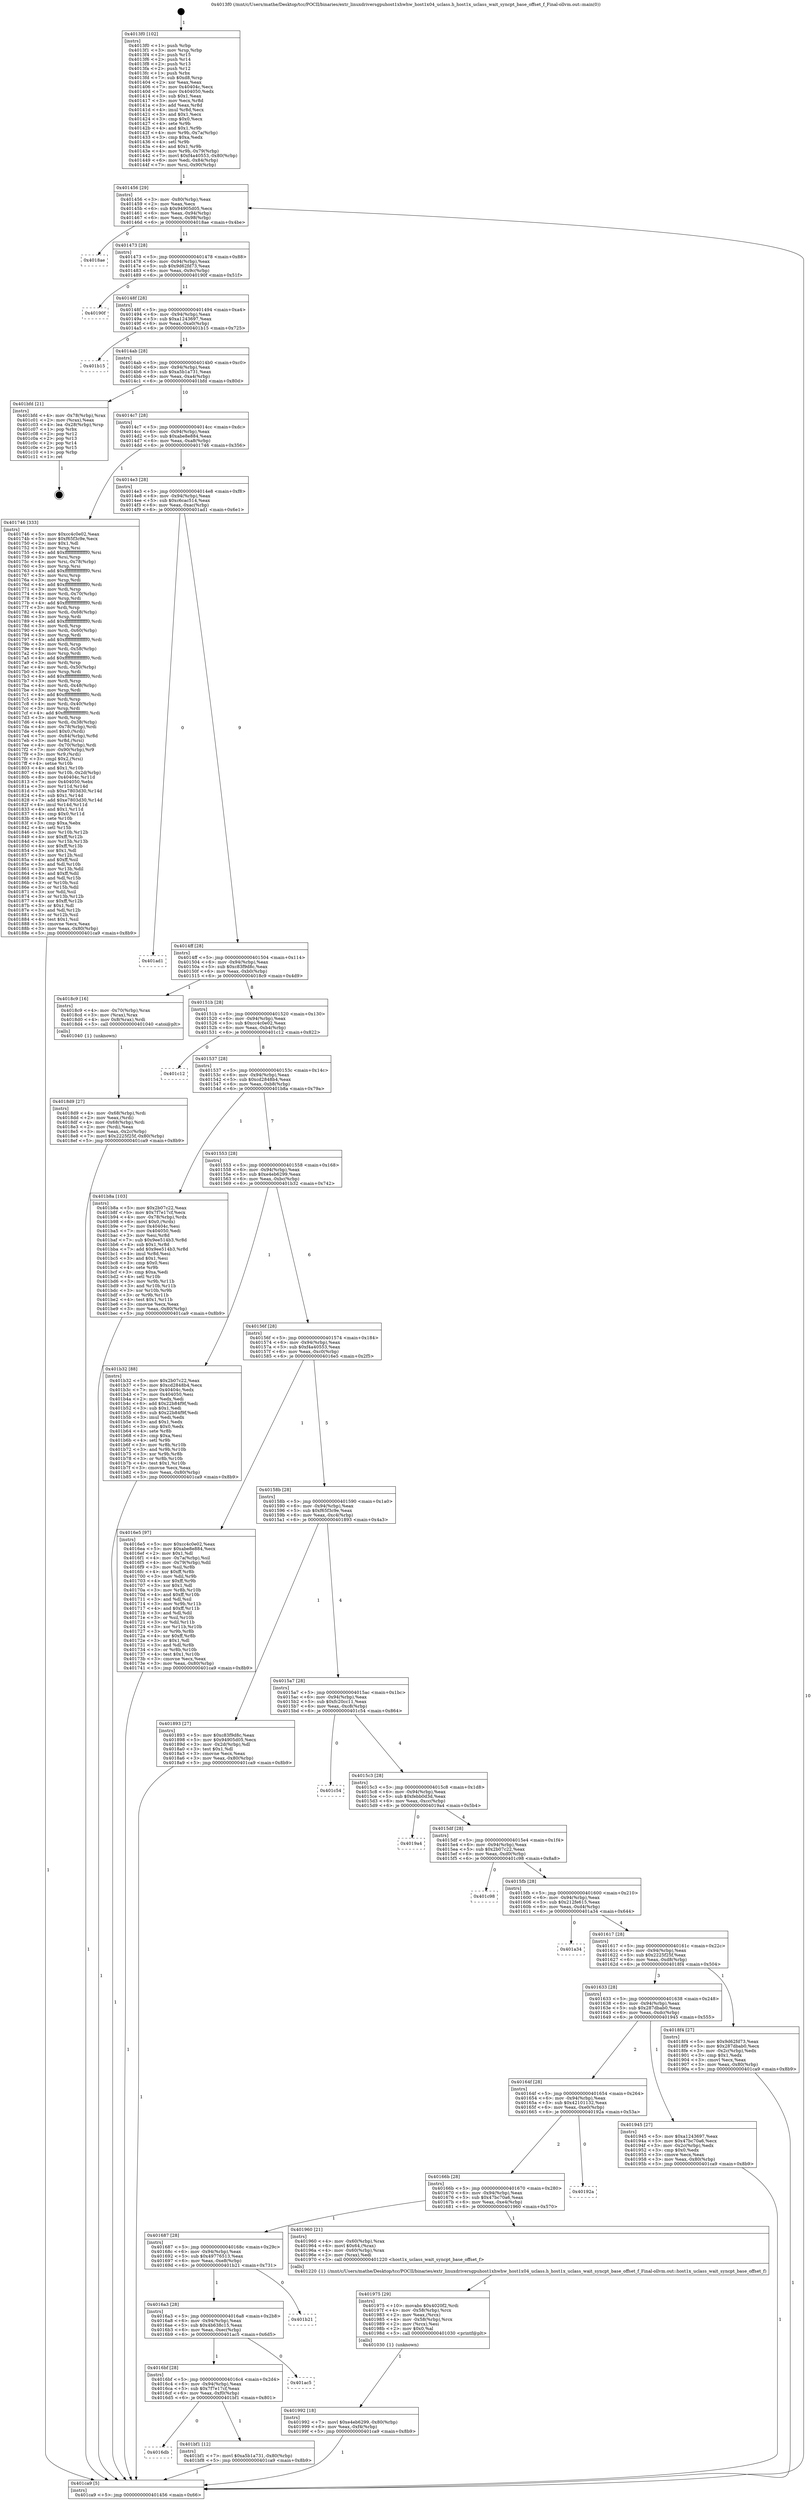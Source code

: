 digraph "0x4013f0" {
  label = "0x4013f0 (/mnt/c/Users/mathe/Desktop/tcc/POCII/binaries/extr_linuxdriversgpuhost1xhwhw_host1x04_uclass.h_host1x_uclass_wait_syncpt_base_offset_f_Final-ollvm.out::main(0))"
  labelloc = "t"
  node[shape=record]

  Entry [label="",width=0.3,height=0.3,shape=circle,fillcolor=black,style=filled]
  "0x401456" [label="{
     0x401456 [29]\l
     | [instrs]\l
     &nbsp;&nbsp;0x401456 \<+3\>: mov -0x80(%rbp),%eax\l
     &nbsp;&nbsp;0x401459 \<+2\>: mov %eax,%ecx\l
     &nbsp;&nbsp;0x40145b \<+6\>: sub $0x94905d05,%ecx\l
     &nbsp;&nbsp;0x401461 \<+6\>: mov %eax,-0x94(%rbp)\l
     &nbsp;&nbsp;0x401467 \<+6\>: mov %ecx,-0x98(%rbp)\l
     &nbsp;&nbsp;0x40146d \<+6\>: je 00000000004018ae \<main+0x4be\>\l
  }"]
  "0x4018ae" [label="{
     0x4018ae\l
  }", style=dashed]
  "0x401473" [label="{
     0x401473 [28]\l
     | [instrs]\l
     &nbsp;&nbsp;0x401473 \<+5\>: jmp 0000000000401478 \<main+0x88\>\l
     &nbsp;&nbsp;0x401478 \<+6\>: mov -0x94(%rbp),%eax\l
     &nbsp;&nbsp;0x40147e \<+5\>: sub $0x9d62fd73,%eax\l
     &nbsp;&nbsp;0x401483 \<+6\>: mov %eax,-0x9c(%rbp)\l
     &nbsp;&nbsp;0x401489 \<+6\>: je 000000000040190f \<main+0x51f\>\l
  }"]
  Exit [label="",width=0.3,height=0.3,shape=circle,fillcolor=black,style=filled,peripheries=2]
  "0x40190f" [label="{
     0x40190f\l
  }", style=dashed]
  "0x40148f" [label="{
     0x40148f [28]\l
     | [instrs]\l
     &nbsp;&nbsp;0x40148f \<+5\>: jmp 0000000000401494 \<main+0xa4\>\l
     &nbsp;&nbsp;0x401494 \<+6\>: mov -0x94(%rbp),%eax\l
     &nbsp;&nbsp;0x40149a \<+5\>: sub $0xa1243697,%eax\l
     &nbsp;&nbsp;0x40149f \<+6\>: mov %eax,-0xa0(%rbp)\l
     &nbsp;&nbsp;0x4014a5 \<+6\>: je 0000000000401b15 \<main+0x725\>\l
  }"]
  "0x4016db" [label="{
     0x4016db\l
  }", style=dashed]
  "0x401b15" [label="{
     0x401b15\l
  }", style=dashed]
  "0x4014ab" [label="{
     0x4014ab [28]\l
     | [instrs]\l
     &nbsp;&nbsp;0x4014ab \<+5\>: jmp 00000000004014b0 \<main+0xc0\>\l
     &nbsp;&nbsp;0x4014b0 \<+6\>: mov -0x94(%rbp),%eax\l
     &nbsp;&nbsp;0x4014b6 \<+5\>: sub $0xa5b1a731,%eax\l
     &nbsp;&nbsp;0x4014bb \<+6\>: mov %eax,-0xa4(%rbp)\l
     &nbsp;&nbsp;0x4014c1 \<+6\>: je 0000000000401bfd \<main+0x80d\>\l
  }"]
  "0x401bf1" [label="{
     0x401bf1 [12]\l
     | [instrs]\l
     &nbsp;&nbsp;0x401bf1 \<+7\>: movl $0xa5b1a731,-0x80(%rbp)\l
     &nbsp;&nbsp;0x401bf8 \<+5\>: jmp 0000000000401ca9 \<main+0x8b9\>\l
  }"]
  "0x401bfd" [label="{
     0x401bfd [21]\l
     | [instrs]\l
     &nbsp;&nbsp;0x401bfd \<+4\>: mov -0x78(%rbp),%rax\l
     &nbsp;&nbsp;0x401c01 \<+2\>: mov (%rax),%eax\l
     &nbsp;&nbsp;0x401c03 \<+4\>: lea -0x28(%rbp),%rsp\l
     &nbsp;&nbsp;0x401c07 \<+1\>: pop %rbx\l
     &nbsp;&nbsp;0x401c08 \<+2\>: pop %r12\l
     &nbsp;&nbsp;0x401c0a \<+2\>: pop %r13\l
     &nbsp;&nbsp;0x401c0c \<+2\>: pop %r14\l
     &nbsp;&nbsp;0x401c0e \<+2\>: pop %r15\l
     &nbsp;&nbsp;0x401c10 \<+1\>: pop %rbp\l
     &nbsp;&nbsp;0x401c11 \<+1\>: ret\l
  }"]
  "0x4014c7" [label="{
     0x4014c7 [28]\l
     | [instrs]\l
     &nbsp;&nbsp;0x4014c7 \<+5\>: jmp 00000000004014cc \<main+0xdc\>\l
     &nbsp;&nbsp;0x4014cc \<+6\>: mov -0x94(%rbp),%eax\l
     &nbsp;&nbsp;0x4014d2 \<+5\>: sub $0xabe8e884,%eax\l
     &nbsp;&nbsp;0x4014d7 \<+6\>: mov %eax,-0xa8(%rbp)\l
     &nbsp;&nbsp;0x4014dd \<+6\>: je 0000000000401746 \<main+0x356\>\l
  }"]
  "0x4016bf" [label="{
     0x4016bf [28]\l
     | [instrs]\l
     &nbsp;&nbsp;0x4016bf \<+5\>: jmp 00000000004016c4 \<main+0x2d4\>\l
     &nbsp;&nbsp;0x4016c4 \<+6\>: mov -0x94(%rbp),%eax\l
     &nbsp;&nbsp;0x4016ca \<+5\>: sub $0x7f7e17cf,%eax\l
     &nbsp;&nbsp;0x4016cf \<+6\>: mov %eax,-0xf0(%rbp)\l
     &nbsp;&nbsp;0x4016d5 \<+6\>: je 0000000000401bf1 \<main+0x801\>\l
  }"]
  "0x401746" [label="{
     0x401746 [333]\l
     | [instrs]\l
     &nbsp;&nbsp;0x401746 \<+5\>: mov $0xcc4c0e02,%eax\l
     &nbsp;&nbsp;0x40174b \<+5\>: mov $0xf65f3c9e,%ecx\l
     &nbsp;&nbsp;0x401750 \<+2\>: mov $0x1,%dl\l
     &nbsp;&nbsp;0x401752 \<+3\>: mov %rsp,%rsi\l
     &nbsp;&nbsp;0x401755 \<+4\>: add $0xfffffffffffffff0,%rsi\l
     &nbsp;&nbsp;0x401759 \<+3\>: mov %rsi,%rsp\l
     &nbsp;&nbsp;0x40175c \<+4\>: mov %rsi,-0x78(%rbp)\l
     &nbsp;&nbsp;0x401760 \<+3\>: mov %rsp,%rsi\l
     &nbsp;&nbsp;0x401763 \<+4\>: add $0xfffffffffffffff0,%rsi\l
     &nbsp;&nbsp;0x401767 \<+3\>: mov %rsi,%rsp\l
     &nbsp;&nbsp;0x40176a \<+3\>: mov %rsp,%rdi\l
     &nbsp;&nbsp;0x40176d \<+4\>: add $0xfffffffffffffff0,%rdi\l
     &nbsp;&nbsp;0x401771 \<+3\>: mov %rdi,%rsp\l
     &nbsp;&nbsp;0x401774 \<+4\>: mov %rdi,-0x70(%rbp)\l
     &nbsp;&nbsp;0x401778 \<+3\>: mov %rsp,%rdi\l
     &nbsp;&nbsp;0x40177b \<+4\>: add $0xfffffffffffffff0,%rdi\l
     &nbsp;&nbsp;0x40177f \<+3\>: mov %rdi,%rsp\l
     &nbsp;&nbsp;0x401782 \<+4\>: mov %rdi,-0x68(%rbp)\l
     &nbsp;&nbsp;0x401786 \<+3\>: mov %rsp,%rdi\l
     &nbsp;&nbsp;0x401789 \<+4\>: add $0xfffffffffffffff0,%rdi\l
     &nbsp;&nbsp;0x40178d \<+3\>: mov %rdi,%rsp\l
     &nbsp;&nbsp;0x401790 \<+4\>: mov %rdi,-0x60(%rbp)\l
     &nbsp;&nbsp;0x401794 \<+3\>: mov %rsp,%rdi\l
     &nbsp;&nbsp;0x401797 \<+4\>: add $0xfffffffffffffff0,%rdi\l
     &nbsp;&nbsp;0x40179b \<+3\>: mov %rdi,%rsp\l
     &nbsp;&nbsp;0x40179e \<+4\>: mov %rdi,-0x58(%rbp)\l
     &nbsp;&nbsp;0x4017a2 \<+3\>: mov %rsp,%rdi\l
     &nbsp;&nbsp;0x4017a5 \<+4\>: add $0xfffffffffffffff0,%rdi\l
     &nbsp;&nbsp;0x4017a9 \<+3\>: mov %rdi,%rsp\l
     &nbsp;&nbsp;0x4017ac \<+4\>: mov %rdi,-0x50(%rbp)\l
     &nbsp;&nbsp;0x4017b0 \<+3\>: mov %rsp,%rdi\l
     &nbsp;&nbsp;0x4017b3 \<+4\>: add $0xfffffffffffffff0,%rdi\l
     &nbsp;&nbsp;0x4017b7 \<+3\>: mov %rdi,%rsp\l
     &nbsp;&nbsp;0x4017ba \<+4\>: mov %rdi,-0x48(%rbp)\l
     &nbsp;&nbsp;0x4017be \<+3\>: mov %rsp,%rdi\l
     &nbsp;&nbsp;0x4017c1 \<+4\>: add $0xfffffffffffffff0,%rdi\l
     &nbsp;&nbsp;0x4017c5 \<+3\>: mov %rdi,%rsp\l
     &nbsp;&nbsp;0x4017c8 \<+4\>: mov %rdi,-0x40(%rbp)\l
     &nbsp;&nbsp;0x4017cc \<+3\>: mov %rsp,%rdi\l
     &nbsp;&nbsp;0x4017cf \<+4\>: add $0xfffffffffffffff0,%rdi\l
     &nbsp;&nbsp;0x4017d3 \<+3\>: mov %rdi,%rsp\l
     &nbsp;&nbsp;0x4017d6 \<+4\>: mov %rdi,-0x38(%rbp)\l
     &nbsp;&nbsp;0x4017da \<+4\>: mov -0x78(%rbp),%rdi\l
     &nbsp;&nbsp;0x4017de \<+6\>: movl $0x0,(%rdi)\l
     &nbsp;&nbsp;0x4017e4 \<+7\>: mov -0x84(%rbp),%r8d\l
     &nbsp;&nbsp;0x4017eb \<+3\>: mov %r8d,(%rsi)\l
     &nbsp;&nbsp;0x4017ee \<+4\>: mov -0x70(%rbp),%rdi\l
     &nbsp;&nbsp;0x4017f2 \<+7\>: mov -0x90(%rbp),%r9\l
     &nbsp;&nbsp;0x4017f9 \<+3\>: mov %r9,(%rdi)\l
     &nbsp;&nbsp;0x4017fc \<+3\>: cmpl $0x2,(%rsi)\l
     &nbsp;&nbsp;0x4017ff \<+4\>: setne %r10b\l
     &nbsp;&nbsp;0x401803 \<+4\>: and $0x1,%r10b\l
     &nbsp;&nbsp;0x401807 \<+4\>: mov %r10b,-0x2d(%rbp)\l
     &nbsp;&nbsp;0x40180b \<+8\>: mov 0x40404c,%r11d\l
     &nbsp;&nbsp;0x401813 \<+7\>: mov 0x404050,%ebx\l
     &nbsp;&nbsp;0x40181a \<+3\>: mov %r11d,%r14d\l
     &nbsp;&nbsp;0x40181d \<+7\>: sub $0xe7803d30,%r14d\l
     &nbsp;&nbsp;0x401824 \<+4\>: sub $0x1,%r14d\l
     &nbsp;&nbsp;0x401828 \<+7\>: add $0xe7803d30,%r14d\l
     &nbsp;&nbsp;0x40182f \<+4\>: imul %r14d,%r11d\l
     &nbsp;&nbsp;0x401833 \<+4\>: and $0x1,%r11d\l
     &nbsp;&nbsp;0x401837 \<+4\>: cmp $0x0,%r11d\l
     &nbsp;&nbsp;0x40183b \<+4\>: sete %r10b\l
     &nbsp;&nbsp;0x40183f \<+3\>: cmp $0xa,%ebx\l
     &nbsp;&nbsp;0x401842 \<+4\>: setl %r15b\l
     &nbsp;&nbsp;0x401846 \<+3\>: mov %r10b,%r12b\l
     &nbsp;&nbsp;0x401849 \<+4\>: xor $0xff,%r12b\l
     &nbsp;&nbsp;0x40184d \<+3\>: mov %r15b,%r13b\l
     &nbsp;&nbsp;0x401850 \<+4\>: xor $0xff,%r13b\l
     &nbsp;&nbsp;0x401854 \<+3\>: xor $0x1,%dl\l
     &nbsp;&nbsp;0x401857 \<+3\>: mov %r12b,%sil\l
     &nbsp;&nbsp;0x40185a \<+4\>: and $0xff,%sil\l
     &nbsp;&nbsp;0x40185e \<+3\>: and %dl,%r10b\l
     &nbsp;&nbsp;0x401861 \<+3\>: mov %r13b,%dil\l
     &nbsp;&nbsp;0x401864 \<+4\>: and $0xff,%dil\l
     &nbsp;&nbsp;0x401868 \<+3\>: and %dl,%r15b\l
     &nbsp;&nbsp;0x40186b \<+3\>: or %r10b,%sil\l
     &nbsp;&nbsp;0x40186e \<+3\>: or %r15b,%dil\l
     &nbsp;&nbsp;0x401871 \<+3\>: xor %dil,%sil\l
     &nbsp;&nbsp;0x401874 \<+3\>: or %r13b,%r12b\l
     &nbsp;&nbsp;0x401877 \<+4\>: xor $0xff,%r12b\l
     &nbsp;&nbsp;0x40187b \<+3\>: or $0x1,%dl\l
     &nbsp;&nbsp;0x40187e \<+3\>: and %dl,%r12b\l
     &nbsp;&nbsp;0x401881 \<+3\>: or %r12b,%sil\l
     &nbsp;&nbsp;0x401884 \<+4\>: test $0x1,%sil\l
     &nbsp;&nbsp;0x401888 \<+3\>: cmovne %ecx,%eax\l
     &nbsp;&nbsp;0x40188b \<+3\>: mov %eax,-0x80(%rbp)\l
     &nbsp;&nbsp;0x40188e \<+5\>: jmp 0000000000401ca9 \<main+0x8b9\>\l
  }"]
  "0x4014e3" [label="{
     0x4014e3 [28]\l
     | [instrs]\l
     &nbsp;&nbsp;0x4014e3 \<+5\>: jmp 00000000004014e8 \<main+0xf8\>\l
     &nbsp;&nbsp;0x4014e8 \<+6\>: mov -0x94(%rbp),%eax\l
     &nbsp;&nbsp;0x4014ee \<+5\>: sub $0xc6cac514,%eax\l
     &nbsp;&nbsp;0x4014f3 \<+6\>: mov %eax,-0xac(%rbp)\l
     &nbsp;&nbsp;0x4014f9 \<+6\>: je 0000000000401ad1 \<main+0x6e1\>\l
  }"]
  "0x401ac5" [label="{
     0x401ac5\l
  }", style=dashed]
  "0x401ad1" [label="{
     0x401ad1\l
  }", style=dashed]
  "0x4014ff" [label="{
     0x4014ff [28]\l
     | [instrs]\l
     &nbsp;&nbsp;0x4014ff \<+5\>: jmp 0000000000401504 \<main+0x114\>\l
     &nbsp;&nbsp;0x401504 \<+6\>: mov -0x94(%rbp),%eax\l
     &nbsp;&nbsp;0x40150a \<+5\>: sub $0xc83f9d8c,%eax\l
     &nbsp;&nbsp;0x40150f \<+6\>: mov %eax,-0xb0(%rbp)\l
     &nbsp;&nbsp;0x401515 \<+6\>: je 00000000004018c9 \<main+0x4d9\>\l
  }"]
  "0x4016a3" [label="{
     0x4016a3 [28]\l
     | [instrs]\l
     &nbsp;&nbsp;0x4016a3 \<+5\>: jmp 00000000004016a8 \<main+0x2b8\>\l
     &nbsp;&nbsp;0x4016a8 \<+6\>: mov -0x94(%rbp),%eax\l
     &nbsp;&nbsp;0x4016ae \<+5\>: sub $0x4b638c15,%eax\l
     &nbsp;&nbsp;0x4016b3 \<+6\>: mov %eax,-0xec(%rbp)\l
     &nbsp;&nbsp;0x4016b9 \<+6\>: je 0000000000401ac5 \<main+0x6d5\>\l
  }"]
  "0x4018c9" [label="{
     0x4018c9 [16]\l
     | [instrs]\l
     &nbsp;&nbsp;0x4018c9 \<+4\>: mov -0x70(%rbp),%rax\l
     &nbsp;&nbsp;0x4018cd \<+3\>: mov (%rax),%rax\l
     &nbsp;&nbsp;0x4018d0 \<+4\>: mov 0x8(%rax),%rdi\l
     &nbsp;&nbsp;0x4018d4 \<+5\>: call 0000000000401040 \<atoi@plt\>\l
     | [calls]\l
     &nbsp;&nbsp;0x401040 \{1\} (unknown)\l
  }"]
  "0x40151b" [label="{
     0x40151b [28]\l
     | [instrs]\l
     &nbsp;&nbsp;0x40151b \<+5\>: jmp 0000000000401520 \<main+0x130\>\l
     &nbsp;&nbsp;0x401520 \<+6\>: mov -0x94(%rbp),%eax\l
     &nbsp;&nbsp;0x401526 \<+5\>: sub $0xcc4c0e02,%eax\l
     &nbsp;&nbsp;0x40152b \<+6\>: mov %eax,-0xb4(%rbp)\l
     &nbsp;&nbsp;0x401531 \<+6\>: je 0000000000401c12 \<main+0x822\>\l
  }"]
  "0x401b21" [label="{
     0x401b21\l
  }", style=dashed]
  "0x401c12" [label="{
     0x401c12\l
  }", style=dashed]
  "0x401537" [label="{
     0x401537 [28]\l
     | [instrs]\l
     &nbsp;&nbsp;0x401537 \<+5\>: jmp 000000000040153c \<main+0x14c\>\l
     &nbsp;&nbsp;0x40153c \<+6\>: mov -0x94(%rbp),%eax\l
     &nbsp;&nbsp;0x401542 \<+5\>: sub $0xcd2848b4,%eax\l
     &nbsp;&nbsp;0x401547 \<+6\>: mov %eax,-0xb8(%rbp)\l
     &nbsp;&nbsp;0x40154d \<+6\>: je 0000000000401b8a \<main+0x79a\>\l
  }"]
  "0x401992" [label="{
     0x401992 [18]\l
     | [instrs]\l
     &nbsp;&nbsp;0x401992 \<+7\>: movl $0xe4eb6299,-0x80(%rbp)\l
     &nbsp;&nbsp;0x401999 \<+6\>: mov %eax,-0xf4(%rbp)\l
     &nbsp;&nbsp;0x40199f \<+5\>: jmp 0000000000401ca9 \<main+0x8b9\>\l
  }"]
  "0x401b8a" [label="{
     0x401b8a [103]\l
     | [instrs]\l
     &nbsp;&nbsp;0x401b8a \<+5\>: mov $0x2b07c22,%eax\l
     &nbsp;&nbsp;0x401b8f \<+5\>: mov $0x7f7e17cf,%ecx\l
     &nbsp;&nbsp;0x401b94 \<+4\>: mov -0x78(%rbp),%rdx\l
     &nbsp;&nbsp;0x401b98 \<+6\>: movl $0x0,(%rdx)\l
     &nbsp;&nbsp;0x401b9e \<+7\>: mov 0x40404c,%esi\l
     &nbsp;&nbsp;0x401ba5 \<+7\>: mov 0x404050,%edi\l
     &nbsp;&nbsp;0x401bac \<+3\>: mov %esi,%r8d\l
     &nbsp;&nbsp;0x401baf \<+7\>: sub $0x9ee514b3,%r8d\l
     &nbsp;&nbsp;0x401bb6 \<+4\>: sub $0x1,%r8d\l
     &nbsp;&nbsp;0x401bba \<+7\>: add $0x9ee514b3,%r8d\l
     &nbsp;&nbsp;0x401bc1 \<+4\>: imul %r8d,%esi\l
     &nbsp;&nbsp;0x401bc5 \<+3\>: and $0x1,%esi\l
     &nbsp;&nbsp;0x401bc8 \<+3\>: cmp $0x0,%esi\l
     &nbsp;&nbsp;0x401bcb \<+4\>: sete %r9b\l
     &nbsp;&nbsp;0x401bcf \<+3\>: cmp $0xa,%edi\l
     &nbsp;&nbsp;0x401bd2 \<+4\>: setl %r10b\l
     &nbsp;&nbsp;0x401bd6 \<+3\>: mov %r9b,%r11b\l
     &nbsp;&nbsp;0x401bd9 \<+3\>: and %r10b,%r11b\l
     &nbsp;&nbsp;0x401bdc \<+3\>: xor %r10b,%r9b\l
     &nbsp;&nbsp;0x401bdf \<+3\>: or %r9b,%r11b\l
     &nbsp;&nbsp;0x401be2 \<+4\>: test $0x1,%r11b\l
     &nbsp;&nbsp;0x401be6 \<+3\>: cmovne %ecx,%eax\l
     &nbsp;&nbsp;0x401be9 \<+3\>: mov %eax,-0x80(%rbp)\l
     &nbsp;&nbsp;0x401bec \<+5\>: jmp 0000000000401ca9 \<main+0x8b9\>\l
  }"]
  "0x401553" [label="{
     0x401553 [28]\l
     | [instrs]\l
     &nbsp;&nbsp;0x401553 \<+5\>: jmp 0000000000401558 \<main+0x168\>\l
     &nbsp;&nbsp;0x401558 \<+6\>: mov -0x94(%rbp),%eax\l
     &nbsp;&nbsp;0x40155e \<+5\>: sub $0xe4eb6299,%eax\l
     &nbsp;&nbsp;0x401563 \<+6\>: mov %eax,-0xbc(%rbp)\l
     &nbsp;&nbsp;0x401569 \<+6\>: je 0000000000401b32 \<main+0x742\>\l
  }"]
  "0x401975" [label="{
     0x401975 [29]\l
     | [instrs]\l
     &nbsp;&nbsp;0x401975 \<+10\>: movabs $0x4020f2,%rdi\l
     &nbsp;&nbsp;0x40197f \<+4\>: mov -0x58(%rbp),%rcx\l
     &nbsp;&nbsp;0x401983 \<+2\>: mov %eax,(%rcx)\l
     &nbsp;&nbsp;0x401985 \<+4\>: mov -0x58(%rbp),%rcx\l
     &nbsp;&nbsp;0x401989 \<+2\>: mov (%rcx),%esi\l
     &nbsp;&nbsp;0x40198b \<+2\>: mov $0x0,%al\l
     &nbsp;&nbsp;0x40198d \<+5\>: call 0000000000401030 \<printf@plt\>\l
     | [calls]\l
     &nbsp;&nbsp;0x401030 \{1\} (unknown)\l
  }"]
  "0x401b32" [label="{
     0x401b32 [88]\l
     | [instrs]\l
     &nbsp;&nbsp;0x401b32 \<+5\>: mov $0x2b07c22,%eax\l
     &nbsp;&nbsp;0x401b37 \<+5\>: mov $0xcd2848b4,%ecx\l
     &nbsp;&nbsp;0x401b3c \<+7\>: mov 0x40404c,%edx\l
     &nbsp;&nbsp;0x401b43 \<+7\>: mov 0x404050,%esi\l
     &nbsp;&nbsp;0x401b4a \<+2\>: mov %edx,%edi\l
     &nbsp;&nbsp;0x401b4c \<+6\>: add $0x22b84f9f,%edi\l
     &nbsp;&nbsp;0x401b52 \<+3\>: sub $0x1,%edi\l
     &nbsp;&nbsp;0x401b55 \<+6\>: sub $0x22b84f9f,%edi\l
     &nbsp;&nbsp;0x401b5b \<+3\>: imul %edi,%edx\l
     &nbsp;&nbsp;0x401b5e \<+3\>: and $0x1,%edx\l
     &nbsp;&nbsp;0x401b61 \<+3\>: cmp $0x0,%edx\l
     &nbsp;&nbsp;0x401b64 \<+4\>: sete %r8b\l
     &nbsp;&nbsp;0x401b68 \<+3\>: cmp $0xa,%esi\l
     &nbsp;&nbsp;0x401b6b \<+4\>: setl %r9b\l
     &nbsp;&nbsp;0x401b6f \<+3\>: mov %r8b,%r10b\l
     &nbsp;&nbsp;0x401b72 \<+3\>: and %r9b,%r10b\l
     &nbsp;&nbsp;0x401b75 \<+3\>: xor %r9b,%r8b\l
     &nbsp;&nbsp;0x401b78 \<+3\>: or %r8b,%r10b\l
     &nbsp;&nbsp;0x401b7b \<+4\>: test $0x1,%r10b\l
     &nbsp;&nbsp;0x401b7f \<+3\>: cmovne %ecx,%eax\l
     &nbsp;&nbsp;0x401b82 \<+3\>: mov %eax,-0x80(%rbp)\l
     &nbsp;&nbsp;0x401b85 \<+5\>: jmp 0000000000401ca9 \<main+0x8b9\>\l
  }"]
  "0x40156f" [label="{
     0x40156f [28]\l
     | [instrs]\l
     &nbsp;&nbsp;0x40156f \<+5\>: jmp 0000000000401574 \<main+0x184\>\l
     &nbsp;&nbsp;0x401574 \<+6\>: mov -0x94(%rbp),%eax\l
     &nbsp;&nbsp;0x40157a \<+5\>: sub $0xf4a40553,%eax\l
     &nbsp;&nbsp;0x40157f \<+6\>: mov %eax,-0xc0(%rbp)\l
     &nbsp;&nbsp;0x401585 \<+6\>: je 00000000004016e5 \<main+0x2f5\>\l
  }"]
  "0x401687" [label="{
     0x401687 [28]\l
     | [instrs]\l
     &nbsp;&nbsp;0x401687 \<+5\>: jmp 000000000040168c \<main+0x29c\>\l
     &nbsp;&nbsp;0x40168c \<+6\>: mov -0x94(%rbp),%eax\l
     &nbsp;&nbsp;0x401692 \<+5\>: sub $0x49776513,%eax\l
     &nbsp;&nbsp;0x401697 \<+6\>: mov %eax,-0xe8(%rbp)\l
     &nbsp;&nbsp;0x40169d \<+6\>: je 0000000000401b21 \<main+0x731\>\l
  }"]
  "0x4016e5" [label="{
     0x4016e5 [97]\l
     | [instrs]\l
     &nbsp;&nbsp;0x4016e5 \<+5\>: mov $0xcc4c0e02,%eax\l
     &nbsp;&nbsp;0x4016ea \<+5\>: mov $0xabe8e884,%ecx\l
     &nbsp;&nbsp;0x4016ef \<+2\>: mov $0x1,%dl\l
     &nbsp;&nbsp;0x4016f1 \<+4\>: mov -0x7a(%rbp),%sil\l
     &nbsp;&nbsp;0x4016f5 \<+4\>: mov -0x79(%rbp),%dil\l
     &nbsp;&nbsp;0x4016f9 \<+3\>: mov %sil,%r8b\l
     &nbsp;&nbsp;0x4016fc \<+4\>: xor $0xff,%r8b\l
     &nbsp;&nbsp;0x401700 \<+3\>: mov %dil,%r9b\l
     &nbsp;&nbsp;0x401703 \<+4\>: xor $0xff,%r9b\l
     &nbsp;&nbsp;0x401707 \<+3\>: xor $0x1,%dl\l
     &nbsp;&nbsp;0x40170a \<+3\>: mov %r8b,%r10b\l
     &nbsp;&nbsp;0x40170d \<+4\>: and $0xff,%r10b\l
     &nbsp;&nbsp;0x401711 \<+3\>: and %dl,%sil\l
     &nbsp;&nbsp;0x401714 \<+3\>: mov %r9b,%r11b\l
     &nbsp;&nbsp;0x401717 \<+4\>: and $0xff,%r11b\l
     &nbsp;&nbsp;0x40171b \<+3\>: and %dl,%dil\l
     &nbsp;&nbsp;0x40171e \<+3\>: or %sil,%r10b\l
     &nbsp;&nbsp;0x401721 \<+3\>: or %dil,%r11b\l
     &nbsp;&nbsp;0x401724 \<+3\>: xor %r11b,%r10b\l
     &nbsp;&nbsp;0x401727 \<+3\>: or %r9b,%r8b\l
     &nbsp;&nbsp;0x40172a \<+4\>: xor $0xff,%r8b\l
     &nbsp;&nbsp;0x40172e \<+3\>: or $0x1,%dl\l
     &nbsp;&nbsp;0x401731 \<+3\>: and %dl,%r8b\l
     &nbsp;&nbsp;0x401734 \<+3\>: or %r8b,%r10b\l
     &nbsp;&nbsp;0x401737 \<+4\>: test $0x1,%r10b\l
     &nbsp;&nbsp;0x40173b \<+3\>: cmovne %ecx,%eax\l
     &nbsp;&nbsp;0x40173e \<+3\>: mov %eax,-0x80(%rbp)\l
     &nbsp;&nbsp;0x401741 \<+5\>: jmp 0000000000401ca9 \<main+0x8b9\>\l
  }"]
  "0x40158b" [label="{
     0x40158b [28]\l
     | [instrs]\l
     &nbsp;&nbsp;0x40158b \<+5\>: jmp 0000000000401590 \<main+0x1a0\>\l
     &nbsp;&nbsp;0x401590 \<+6\>: mov -0x94(%rbp),%eax\l
     &nbsp;&nbsp;0x401596 \<+5\>: sub $0xf65f3c9e,%eax\l
     &nbsp;&nbsp;0x40159b \<+6\>: mov %eax,-0xc4(%rbp)\l
     &nbsp;&nbsp;0x4015a1 \<+6\>: je 0000000000401893 \<main+0x4a3\>\l
  }"]
  "0x401ca9" [label="{
     0x401ca9 [5]\l
     | [instrs]\l
     &nbsp;&nbsp;0x401ca9 \<+5\>: jmp 0000000000401456 \<main+0x66\>\l
  }"]
  "0x4013f0" [label="{
     0x4013f0 [102]\l
     | [instrs]\l
     &nbsp;&nbsp;0x4013f0 \<+1\>: push %rbp\l
     &nbsp;&nbsp;0x4013f1 \<+3\>: mov %rsp,%rbp\l
     &nbsp;&nbsp;0x4013f4 \<+2\>: push %r15\l
     &nbsp;&nbsp;0x4013f6 \<+2\>: push %r14\l
     &nbsp;&nbsp;0x4013f8 \<+2\>: push %r13\l
     &nbsp;&nbsp;0x4013fa \<+2\>: push %r12\l
     &nbsp;&nbsp;0x4013fc \<+1\>: push %rbx\l
     &nbsp;&nbsp;0x4013fd \<+7\>: sub $0xd8,%rsp\l
     &nbsp;&nbsp;0x401404 \<+2\>: xor %eax,%eax\l
     &nbsp;&nbsp;0x401406 \<+7\>: mov 0x40404c,%ecx\l
     &nbsp;&nbsp;0x40140d \<+7\>: mov 0x404050,%edx\l
     &nbsp;&nbsp;0x401414 \<+3\>: sub $0x1,%eax\l
     &nbsp;&nbsp;0x401417 \<+3\>: mov %ecx,%r8d\l
     &nbsp;&nbsp;0x40141a \<+3\>: add %eax,%r8d\l
     &nbsp;&nbsp;0x40141d \<+4\>: imul %r8d,%ecx\l
     &nbsp;&nbsp;0x401421 \<+3\>: and $0x1,%ecx\l
     &nbsp;&nbsp;0x401424 \<+3\>: cmp $0x0,%ecx\l
     &nbsp;&nbsp;0x401427 \<+4\>: sete %r9b\l
     &nbsp;&nbsp;0x40142b \<+4\>: and $0x1,%r9b\l
     &nbsp;&nbsp;0x40142f \<+4\>: mov %r9b,-0x7a(%rbp)\l
     &nbsp;&nbsp;0x401433 \<+3\>: cmp $0xa,%edx\l
     &nbsp;&nbsp;0x401436 \<+4\>: setl %r9b\l
     &nbsp;&nbsp;0x40143a \<+4\>: and $0x1,%r9b\l
     &nbsp;&nbsp;0x40143e \<+4\>: mov %r9b,-0x79(%rbp)\l
     &nbsp;&nbsp;0x401442 \<+7\>: movl $0xf4a40553,-0x80(%rbp)\l
     &nbsp;&nbsp;0x401449 \<+6\>: mov %edi,-0x84(%rbp)\l
     &nbsp;&nbsp;0x40144f \<+7\>: mov %rsi,-0x90(%rbp)\l
  }"]
  "0x401960" [label="{
     0x401960 [21]\l
     | [instrs]\l
     &nbsp;&nbsp;0x401960 \<+4\>: mov -0x60(%rbp),%rax\l
     &nbsp;&nbsp;0x401964 \<+6\>: movl $0x64,(%rax)\l
     &nbsp;&nbsp;0x40196a \<+4\>: mov -0x60(%rbp),%rax\l
     &nbsp;&nbsp;0x40196e \<+2\>: mov (%rax),%edi\l
     &nbsp;&nbsp;0x401970 \<+5\>: call 0000000000401220 \<host1x_uclass_wait_syncpt_base_offset_f\>\l
     | [calls]\l
     &nbsp;&nbsp;0x401220 \{1\} (/mnt/c/Users/mathe/Desktop/tcc/POCII/binaries/extr_linuxdriversgpuhost1xhwhw_host1x04_uclass.h_host1x_uclass_wait_syncpt_base_offset_f_Final-ollvm.out::host1x_uclass_wait_syncpt_base_offset_f)\l
  }"]
  "0x40166b" [label="{
     0x40166b [28]\l
     | [instrs]\l
     &nbsp;&nbsp;0x40166b \<+5\>: jmp 0000000000401670 \<main+0x280\>\l
     &nbsp;&nbsp;0x401670 \<+6\>: mov -0x94(%rbp),%eax\l
     &nbsp;&nbsp;0x401676 \<+5\>: sub $0x47bc70a6,%eax\l
     &nbsp;&nbsp;0x40167b \<+6\>: mov %eax,-0xe4(%rbp)\l
     &nbsp;&nbsp;0x401681 \<+6\>: je 0000000000401960 \<main+0x570\>\l
  }"]
  "0x401893" [label="{
     0x401893 [27]\l
     | [instrs]\l
     &nbsp;&nbsp;0x401893 \<+5\>: mov $0xc83f9d8c,%eax\l
     &nbsp;&nbsp;0x401898 \<+5\>: mov $0x94905d05,%ecx\l
     &nbsp;&nbsp;0x40189d \<+3\>: mov -0x2d(%rbp),%dl\l
     &nbsp;&nbsp;0x4018a0 \<+3\>: test $0x1,%dl\l
     &nbsp;&nbsp;0x4018a3 \<+3\>: cmovne %ecx,%eax\l
     &nbsp;&nbsp;0x4018a6 \<+3\>: mov %eax,-0x80(%rbp)\l
     &nbsp;&nbsp;0x4018a9 \<+5\>: jmp 0000000000401ca9 \<main+0x8b9\>\l
  }"]
  "0x4015a7" [label="{
     0x4015a7 [28]\l
     | [instrs]\l
     &nbsp;&nbsp;0x4015a7 \<+5\>: jmp 00000000004015ac \<main+0x1bc\>\l
     &nbsp;&nbsp;0x4015ac \<+6\>: mov -0x94(%rbp),%eax\l
     &nbsp;&nbsp;0x4015b2 \<+5\>: sub $0xfc20cc11,%eax\l
     &nbsp;&nbsp;0x4015b7 \<+6\>: mov %eax,-0xc8(%rbp)\l
     &nbsp;&nbsp;0x4015bd \<+6\>: je 0000000000401c54 \<main+0x864\>\l
  }"]
  "0x4018d9" [label="{
     0x4018d9 [27]\l
     | [instrs]\l
     &nbsp;&nbsp;0x4018d9 \<+4\>: mov -0x68(%rbp),%rdi\l
     &nbsp;&nbsp;0x4018dd \<+2\>: mov %eax,(%rdi)\l
     &nbsp;&nbsp;0x4018df \<+4\>: mov -0x68(%rbp),%rdi\l
     &nbsp;&nbsp;0x4018e3 \<+2\>: mov (%rdi),%eax\l
     &nbsp;&nbsp;0x4018e5 \<+3\>: mov %eax,-0x2c(%rbp)\l
     &nbsp;&nbsp;0x4018e8 \<+7\>: movl $0x2225f25f,-0x80(%rbp)\l
     &nbsp;&nbsp;0x4018ef \<+5\>: jmp 0000000000401ca9 \<main+0x8b9\>\l
  }"]
  "0x40192a" [label="{
     0x40192a\l
  }", style=dashed]
  "0x401c54" [label="{
     0x401c54\l
  }", style=dashed]
  "0x4015c3" [label="{
     0x4015c3 [28]\l
     | [instrs]\l
     &nbsp;&nbsp;0x4015c3 \<+5\>: jmp 00000000004015c8 \<main+0x1d8\>\l
     &nbsp;&nbsp;0x4015c8 \<+6\>: mov -0x94(%rbp),%eax\l
     &nbsp;&nbsp;0x4015ce \<+5\>: sub $0xfebb0d3d,%eax\l
     &nbsp;&nbsp;0x4015d3 \<+6\>: mov %eax,-0xcc(%rbp)\l
     &nbsp;&nbsp;0x4015d9 \<+6\>: je 00000000004019a4 \<main+0x5b4\>\l
  }"]
  "0x40164f" [label="{
     0x40164f [28]\l
     | [instrs]\l
     &nbsp;&nbsp;0x40164f \<+5\>: jmp 0000000000401654 \<main+0x264\>\l
     &nbsp;&nbsp;0x401654 \<+6\>: mov -0x94(%rbp),%eax\l
     &nbsp;&nbsp;0x40165a \<+5\>: sub $0x42101132,%eax\l
     &nbsp;&nbsp;0x40165f \<+6\>: mov %eax,-0xe0(%rbp)\l
     &nbsp;&nbsp;0x401665 \<+6\>: je 000000000040192a \<main+0x53a\>\l
  }"]
  "0x4019a4" [label="{
     0x4019a4\l
  }", style=dashed]
  "0x4015df" [label="{
     0x4015df [28]\l
     | [instrs]\l
     &nbsp;&nbsp;0x4015df \<+5\>: jmp 00000000004015e4 \<main+0x1f4\>\l
     &nbsp;&nbsp;0x4015e4 \<+6\>: mov -0x94(%rbp),%eax\l
     &nbsp;&nbsp;0x4015ea \<+5\>: sub $0x2b07c22,%eax\l
     &nbsp;&nbsp;0x4015ef \<+6\>: mov %eax,-0xd0(%rbp)\l
     &nbsp;&nbsp;0x4015f5 \<+6\>: je 0000000000401c98 \<main+0x8a8\>\l
  }"]
  "0x401945" [label="{
     0x401945 [27]\l
     | [instrs]\l
     &nbsp;&nbsp;0x401945 \<+5\>: mov $0xa1243697,%eax\l
     &nbsp;&nbsp;0x40194a \<+5\>: mov $0x47bc70a6,%ecx\l
     &nbsp;&nbsp;0x40194f \<+3\>: mov -0x2c(%rbp),%edx\l
     &nbsp;&nbsp;0x401952 \<+3\>: cmp $0x0,%edx\l
     &nbsp;&nbsp;0x401955 \<+3\>: cmove %ecx,%eax\l
     &nbsp;&nbsp;0x401958 \<+3\>: mov %eax,-0x80(%rbp)\l
     &nbsp;&nbsp;0x40195b \<+5\>: jmp 0000000000401ca9 \<main+0x8b9\>\l
  }"]
  "0x401c98" [label="{
     0x401c98\l
  }", style=dashed]
  "0x4015fb" [label="{
     0x4015fb [28]\l
     | [instrs]\l
     &nbsp;&nbsp;0x4015fb \<+5\>: jmp 0000000000401600 \<main+0x210\>\l
     &nbsp;&nbsp;0x401600 \<+6\>: mov -0x94(%rbp),%eax\l
     &nbsp;&nbsp;0x401606 \<+5\>: sub $0x212fe615,%eax\l
     &nbsp;&nbsp;0x40160b \<+6\>: mov %eax,-0xd4(%rbp)\l
     &nbsp;&nbsp;0x401611 \<+6\>: je 0000000000401a34 \<main+0x644\>\l
  }"]
  "0x401633" [label="{
     0x401633 [28]\l
     | [instrs]\l
     &nbsp;&nbsp;0x401633 \<+5\>: jmp 0000000000401638 \<main+0x248\>\l
     &nbsp;&nbsp;0x401638 \<+6\>: mov -0x94(%rbp),%eax\l
     &nbsp;&nbsp;0x40163e \<+5\>: sub $0x287dbab0,%eax\l
     &nbsp;&nbsp;0x401643 \<+6\>: mov %eax,-0xdc(%rbp)\l
     &nbsp;&nbsp;0x401649 \<+6\>: je 0000000000401945 \<main+0x555\>\l
  }"]
  "0x401a34" [label="{
     0x401a34\l
  }", style=dashed]
  "0x401617" [label="{
     0x401617 [28]\l
     | [instrs]\l
     &nbsp;&nbsp;0x401617 \<+5\>: jmp 000000000040161c \<main+0x22c\>\l
     &nbsp;&nbsp;0x40161c \<+6\>: mov -0x94(%rbp),%eax\l
     &nbsp;&nbsp;0x401622 \<+5\>: sub $0x2225f25f,%eax\l
     &nbsp;&nbsp;0x401627 \<+6\>: mov %eax,-0xd8(%rbp)\l
     &nbsp;&nbsp;0x40162d \<+6\>: je 00000000004018f4 \<main+0x504\>\l
  }"]
  "0x4018f4" [label="{
     0x4018f4 [27]\l
     | [instrs]\l
     &nbsp;&nbsp;0x4018f4 \<+5\>: mov $0x9d62fd73,%eax\l
     &nbsp;&nbsp;0x4018f9 \<+5\>: mov $0x287dbab0,%ecx\l
     &nbsp;&nbsp;0x4018fe \<+3\>: mov -0x2c(%rbp),%edx\l
     &nbsp;&nbsp;0x401901 \<+3\>: cmp $0x1,%edx\l
     &nbsp;&nbsp;0x401904 \<+3\>: cmovl %ecx,%eax\l
     &nbsp;&nbsp;0x401907 \<+3\>: mov %eax,-0x80(%rbp)\l
     &nbsp;&nbsp;0x40190a \<+5\>: jmp 0000000000401ca9 \<main+0x8b9\>\l
  }"]
  Entry -> "0x4013f0" [label=" 1"]
  "0x401456" -> "0x4018ae" [label=" 0"]
  "0x401456" -> "0x401473" [label=" 11"]
  "0x401bfd" -> Exit [label=" 1"]
  "0x401473" -> "0x40190f" [label=" 0"]
  "0x401473" -> "0x40148f" [label=" 11"]
  "0x401bf1" -> "0x401ca9" [label=" 1"]
  "0x40148f" -> "0x401b15" [label=" 0"]
  "0x40148f" -> "0x4014ab" [label=" 11"]
  "0x4016bf" -> "0x4016db" [label=" 0"]
  "0x4014ab" -> "0x401bfd" [label=" 1"]
  "0x4014ab" -> "0x4014c7" [label=" 10"]
  "0x4016bf" -> "0x401bf1" [label=" 1"]
  "0x4014c7" -> "0x401746" [label=" 1"]
  "0x4014c7" -> "0x4014e3" [label=" 9"]
  "0x4016a3" -> "0x4016bf" [label=" 1"]
  "0x4014e3" -> "0x401ad1" [label=" 0"]
  "0x4014e3" -> "0x4014ff" [label=" 9"]
  "0x4016a3" -> "0x401ac5" [label=" 0"]
  "0x4014ff" -> "0x4018c9" [label=" 1"]
  "0x4014ff" -> "0x40151b" [label=" 8"]
  "0x401687" -> "0x4016a3" [label=" 1"]
  "0x40151b" -> "0x401c12" [label=" 0"]
  "0x40151b" -> "0x401537" [label=" 8"]
  "0x401687" -> "0x401b21" [label=" 0"]
  "0x401537" -> "0x401b8a" [label=" 1"]
  "0x401537" -> "0x401553" [label=" 7"]
  "0x401b8a" -> "0x401ca9" [label=" 1"]
  "0x401553" -> "0x401b32" [label=" 1"]
  "0x401553" -> "0x40156f" [label=" 6"]
  "0x401b32" -> "0x401ca9" [label=" 1"]
  "0x40156f" -> "0x4016e5" [label=" 1"]
  "0x40156f" -> "0x40158b" [label=" 5"]
  "0x4016e5" -> "0x401ca9" [label=" 1"]
  "0x4013f0" -> "0x401456" [label=" 1"]
  "0x401ca9" -> "0x401456" [label=" 10"]
  "0x401992" -> "0x401ca9" [label=" 1"]
  "0x401746" -> "0x401ca9" [label=" 1"]
  "0x401975" -> "0x401992" [label=" 1"]
  "0x40158b" -> "0x401893" [label=" 1"]
  "0x40158b" -> "0x4015a7" [label=" 4"]
  "0x401893" -> "0x401ca9" [label=" 1"]
  "0x4018c9" -> "0x4018d9" [label=" 1"]
  "0x4018d9" -> "0x401ca9" [label=" 1"]
  "0x40166b" -> "0x401687" [label=" 1"]
  "0x4015a7" -> "0x401c54" [label=" 0"]
  "0x4015a7" -> "0x4015c3" [label=" 4"]
  "0x40166b" -> "0x401960" [label=" 1"]
  "0x4015c3" -> "0x4019a4" [label=" 0"]
  "0x4015c3" -> "0x4015df" [label=" 4"]
  "0x40164f" -> "0x40166b" [label=" 2"]
  "0x4015df" -> "0x401c98" [label=" 0"]
  "0x4015df" -> "0x4015fb" [label=" 4"]
  "0x40164f" -> "0x40192a" [label=" 0"]
  "0x4015fb" -> "0x401a34" [label=" 0"]
  "0x4015fb" -> "0x401617" [label=" 4"]
  "0x401945" -> "0x401ca9" [label=" 1"]
  "0x401617" -> "0x4018f4" [label=" 1"]
  "0x401617" -> "0x401633" [label=" 3"]
  "0x4018f4" -> "0x401ca9" [label=" 1"]
  "0x401960" -> "0x401975" [label=" 1"]
  "0x401633" -> "0x401945" [label=" 1"]
  "0x401633" -> "0x40164f" [label=" 2"]
}
